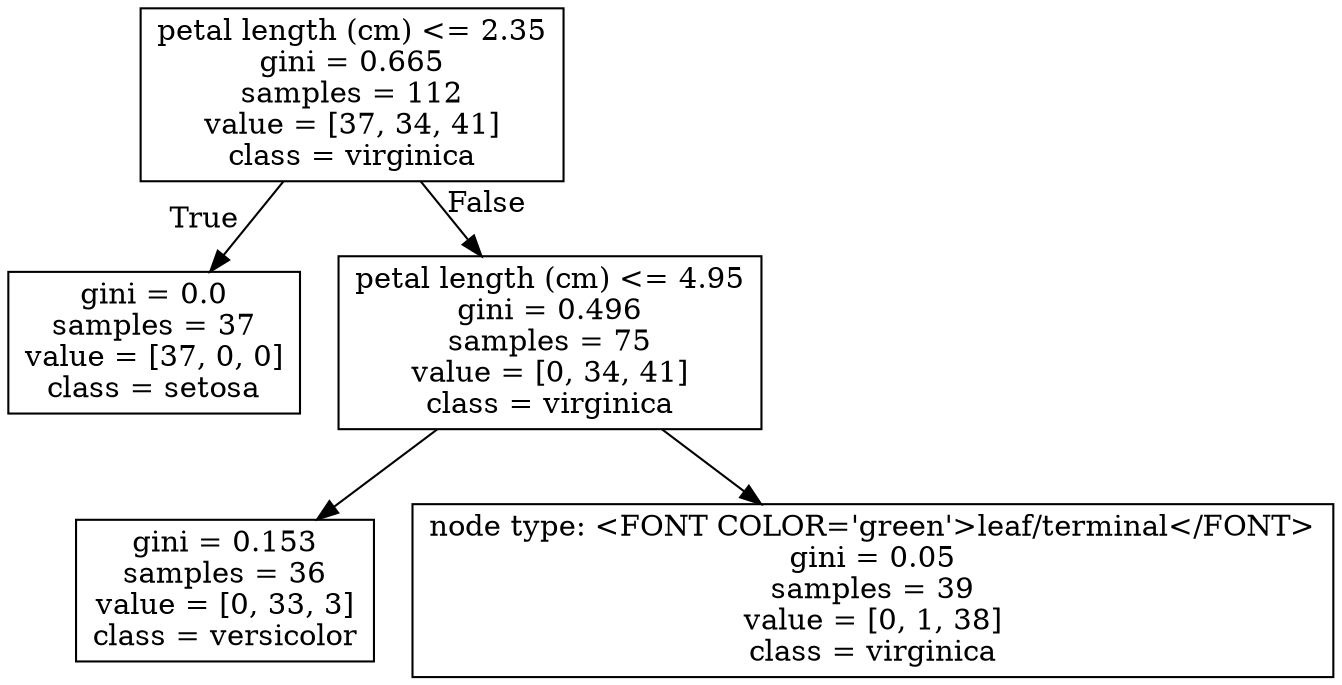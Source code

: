 digraph Tree {
node [shape=box] ;
0 [label="petal length (cm) <= 2.35\ngini = 0.665\nsamples = 112\nvalue = [37, 34, 41]\nclass = virginica"] ;
1 [label="gini = 0.0\nsamples = 37\nvalue = [37, 0, 0]\nclass = setosa"] ;
0 -> 1 [labeldistance=2.5, labelangle=45, headlabel="True"] ;
2 [label="petal length (cm) <= 4.95\ngini = 0.496\nsamples = 75\nvalue = [0, 34, 41]\nclass = virginica"] ;
0 -> 2 [labeldistance=2.5, labelangle=-45, headlabel="False"] ;
3 [label="gini = 0.153\nsamples = 36\nvalue = [0, 33, 3]\nclass = versicolor"] ;
2 -> 3 ;
4 [label="node type: <FONT COLOR='green'>leaf/terminal</FONT>\ngini = 0.05\nsamples = 39\nvalue = [0, 1, 38]\nclass = virginica"] ;
2 -> 4 ;
}
